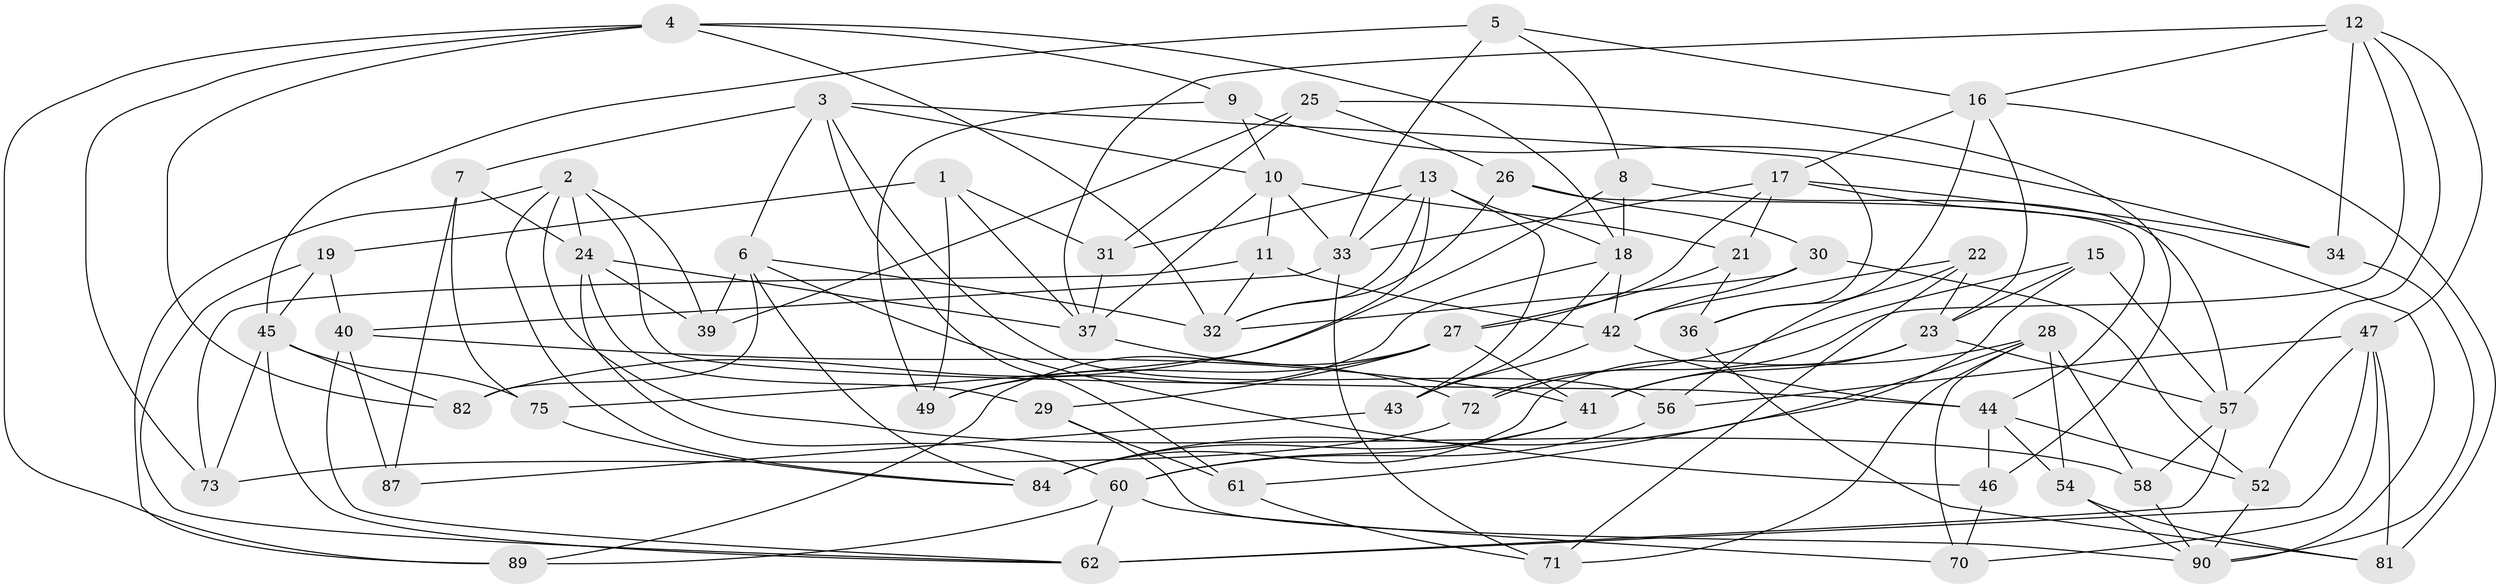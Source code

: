 // Generated by graph-tools (version 1.1) at 2025/24/03/03/25 07:24:22]
// undirected, 63 vertices, 153 edges
graph export_dot {
graph [start="1"]
  node [color=gray90,style=filled];
  1;
  2 [super="+68"];
  3 [super="+64"];
  4 [super="+35"];
  5;
  6 [super="+55"];
  7;
  8;
  9;
  10 [super="+83"];
  11;
  12 [super="+88"];
  13 [super="+14"];
  15;
  16 [super="+76"];
  17 [super="+78"];
  18 [super="+20"];
  19;
  21;
  22;
  23 [super="+85"];
  24 [super="+38"];
  25;
  26;
  27 [super="+63"];
  28 [super="+53"];
  29;
  30;
  31;
  32 [super="+74"];
  33 [super="+69"];
  34;
  36;
  37 [super="+51"];
  39;
  40 [super="+65"];
  41 [super="+50"];
  42 [super="+79"];
  43;
  44 [super="+48"];
  45 [super="+77"];
  46;
  47 [super="+59"];
  49;
  52;
  54;
  56;
  57 [super="+67"];
  58;
  60 [super="+80"];
  61;
  62 [super="+66"];
  70;
  71;
  72;
  73;
  75;
  81;
  82;
  84 [super="+86"];
  87;
  89;
  90 [super="+91"];
  1 -- 37;
  1 -- 49;
  1 -- 31;
  1 -- 19;
  2 -- 39;
  2 -- 89;
  2 -- 58;
  2 -- 24;
  2 -- 44;
  2 -- 84;
  3 -- 7;
  3 -- 56;
  3 -- 36;
  3 -- 61;
  3 -- 6;
  3 -- 10;
  4 -- 89;
  4 -- 9;
  4 -- 32;
  4 -- 73;
  4 -- 18;
  4 -- 82;
  5 -- 8;
  5 -- 33;
  5 -- 16;
  5 -- 45;
  6 -- 46;
  6 -- 84;
  6 -- 32;
  6 -- 82;
  6 -- 39;
  7 -- 87;
  7 -- 75;
  7 -- 24;
  8 -- 57;
  8 -- 82;
  8 -- 18;
  9 -- 49;
  9 -- 34;
  9 -- 10;
  10 -- 33;
  10 -- 37;
  10 -- 11;
  10 -- 21;
  11 -- 32;
  11 -- 73;
  11 -- 42;
  12 -- 37;
  12 -- 72;
  12 -- 34;
  12 -- 16;
  12 -- 57;
  12 -- 47;
  13 -- 43;
  13 -- 31;
  13 -- 32;
  13 -- 33;
  13 -- 18;
  13 -- 75;
  15 -- 61;
  15 -- 23;
  15 -- 72;
  15 -- 57;
  16 -- 36;
  16 -- 17;
  16 -- 81;
  16 -- 23;
  17 -- 90;
  17 -- 27;
  17 -- 34;
  17 -- 21;
  17 -- 33;
  18 -- 49;
  18 -- 43;
  18 -- 42;
  19 -- 45;
  19 -- 40;
  19 -- 62;
  21 -- 27;
  21 -- 36;
  22 -- 56;
  22 -- 71;
  22 -- 42;
  22 -- 23;
  23 -- 84;
  23 -- 57;
  23 -- 41;
  24 -- 37;
  24 -- 29;
  24 -- 39;
  24 -- 60;
  25 -- 39;
  25 -- 26;
  25 -- 46;
  25 -- 31;
  26 -- 30;
  26 -- 32;
  26 -- 44;
  27 -- 89;
  27 -- 41;
  27 -- 29;
  27 -- 49;
  28 -- 71;
  28 -- 58;
  28 -- 70;
  28 -- 54;
  28 -- 84;
  28 -- 41;
  29 -- 61;
  29 -- 90;
  30 -- 42;
  30 -- 52;
  30 -- 32;
  31 -- 37;
  33 -- 71;
  33 -- 40;
  34 -- 90;
  36 -- 81;
  37 -- 72;
  40 -- 41;
  40 -- 62;
  40 -- 87 [weight=2];
  41 -- 84;
  41 -- 60;
  42 -- 43;
  42 -- 44;
  43 -- 87;
  44 -- 52;
  44 -- 46;
  44 -- 54;
  45 -- 82;
  45 -- 75;
  45 -- 73;
  45 -- 62;
  46 -- 70;
  47 -- 81;
  47 -- 52;
  47 -- 56;
  47 -- 70;
  47 -- 62;
  52 -- 90;
  54 -- 81;
  54 -- 90;
  56 -- 60;
  57 -- 58;
  57 -- 62;
  58 -- 90;
  60 -- 70;
  60 -- 62;
  60 -- 89;
  61 -- 71;
  72 -- 73;
  75 -- 84;
}

